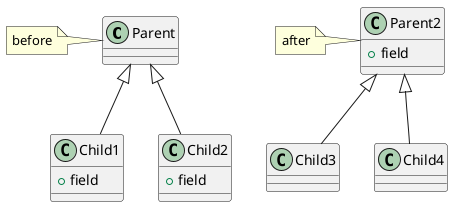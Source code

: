 @startuml


class Parent {
}
note left: before

class Child1 {
+field
}

class Child2 {
+field
}

class Parent2 {
+field
}
note left: after

class Child3 {
}

class Child4 {
}

Parent <|-- Child1
Parent <|-- Child2

Parent2 <|-- Child3
Parent2 <|-- Child4

@enduml